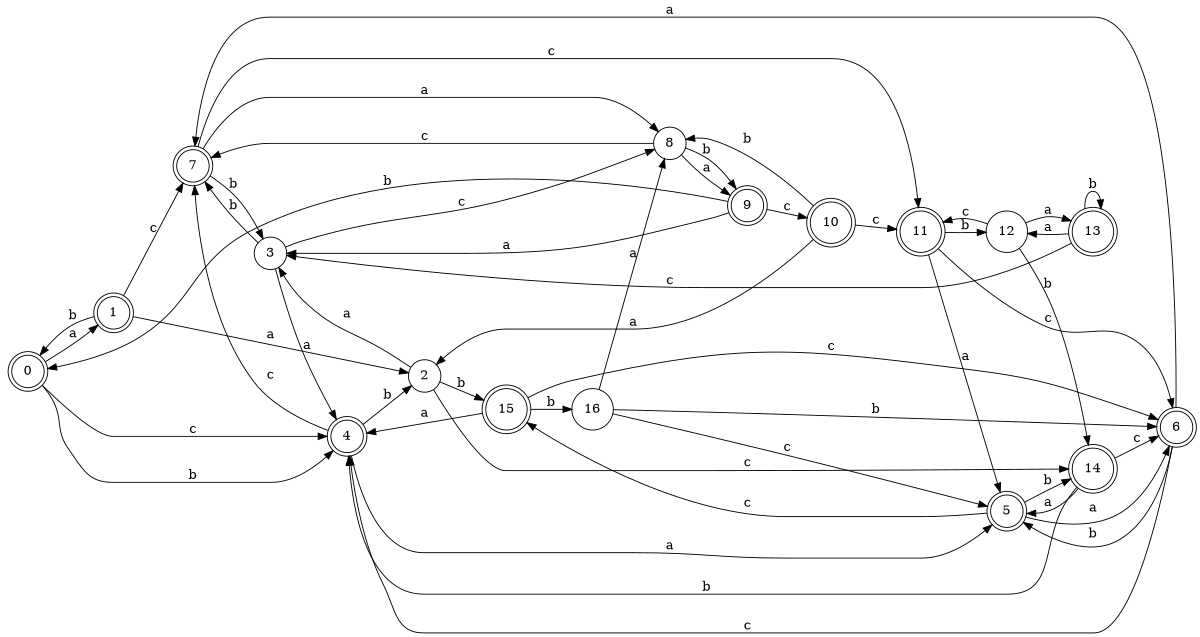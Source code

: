 digraph n14_7 {
__start0 [label="" shape="none"];

rankdir=LR;
size="8,5";

s0 [style="rounded,filled", color="black", fillcolor="white" shape="doublecircle", label="0"];
s1 [style="rounded,filled", color="black", fillcolor="white" shape="doublecircle", label="1"];
s2 [style="filled", color="black", fillcolor="white" shape="circle", label="2"];
s3 [style="filled", color="black", fillcolor="white" shape="circle", label="3"];
s4 [style="rounded,filled", color="black", fillcolor="white" shape="doublecircle", label="4"];
s5 [style="rounded,filled", color="black", fillcolor="white" shape="doublecircle", label="5"];
s6 [style="rounded,filled", color="black", fillcolor="white" shape="doublecircle", label="6"];
s7 [style="rounded,filled", color="black", fillcolor="white" shape="doublecircle", label="7"];
s8 [style="filled", color="black", fillcolor="white" shape="circle", label="8"];
s9 [style="rounded,filled", color="black", fillcolor="white" shape="doublecircle", label="9"];
s10 [style="rounded,filled", color="black", fillcolor="white" shape="doublecircle", label="10"];
s11 [style="rounded,filled", color="black", fillcolor="white" shape="doublecircle", label="11"];
s12 [style="filled", color="black", fillcolor="white" shape="circle", label="12"];
s13 [style="rounded,filled", color="black", fillcolor="white" shape="doublecircle", label="13"];
s14 [style="rounded,filled", color="black", fillcolor="white" shape="doublecircle", label="14"];
s15 [style="rounded,filled", color="black", fillcolor="white" shape="doublecircle", label="15"];
s16 [style="filled", color="black", fillcolor="white" shape="circle", label="16"];
s0 -> s1 [label="a"];
s0 -> s4 [label="b"];
s0 -> s4 [label="c"];
s1 -> s2 [label="a"];
s1 -> s0 [label="b"];
s1 -> s7 [label="c"];
s2 -> s3 [label="a"];
s2 -> s15 [label="b"];
s2 -> s14 [label="c"];
s3 -> s4 [label="a"];
s3 -> s7 [label="b"];
s3 -> s8 [label="c"];
s4 -> s5 [label="a"];
s4 -> s2 [label="b"];
s4 -> s7 [label="c"];
s5 -> s6 [label="a"];
s5 -> s14 [label="b"];
s5 -> s15 [label="c"];
s6 -> s7 [label="a"];
s6 -> s5 [label="b"];
s6 -> s4 [label="c"];
s7 -> s8 [label="a"];
s7 -> s3 [label="b"];
s7 -> s11 [label="c"];
s8 -> s9 [label="a"];
s8 -> s9 [label="b"];
s8 -> s7 [label="c"];
s9 -> s3 [label="a"];
s9 -> s0 [label="b"];
s9 -> s10 [label="c"];
s10 -> s2 [label="a"];
s10 -> s8 [label="b"];
s10 -> s11 [label="c"];
s11 -> s5 [label="a"];
s11 -> s12 [label="b"];
s11 -> s6 [label="c"];
s12 -> s13 [label="a"];
s12 -> s14 [label="b"];
s12 -> s11 [label="c"];
s13 -> s12 [label="a"];
s13 -> s13 [label="b"];
s13 -> s3 [label="c"];
s14 -> s5 [label="a"];
s14 -> s4 [label="b"];
s14 -> s6 [label="c"];
s15 -> s4 [label="a"];
s15 -> s16 [label="b"];
s15 -> s6 [label="c"];
s16 -> s8 [label="a"];
s16 -> s6 [label="b"];
s16 -> s5 [label="c"];

}